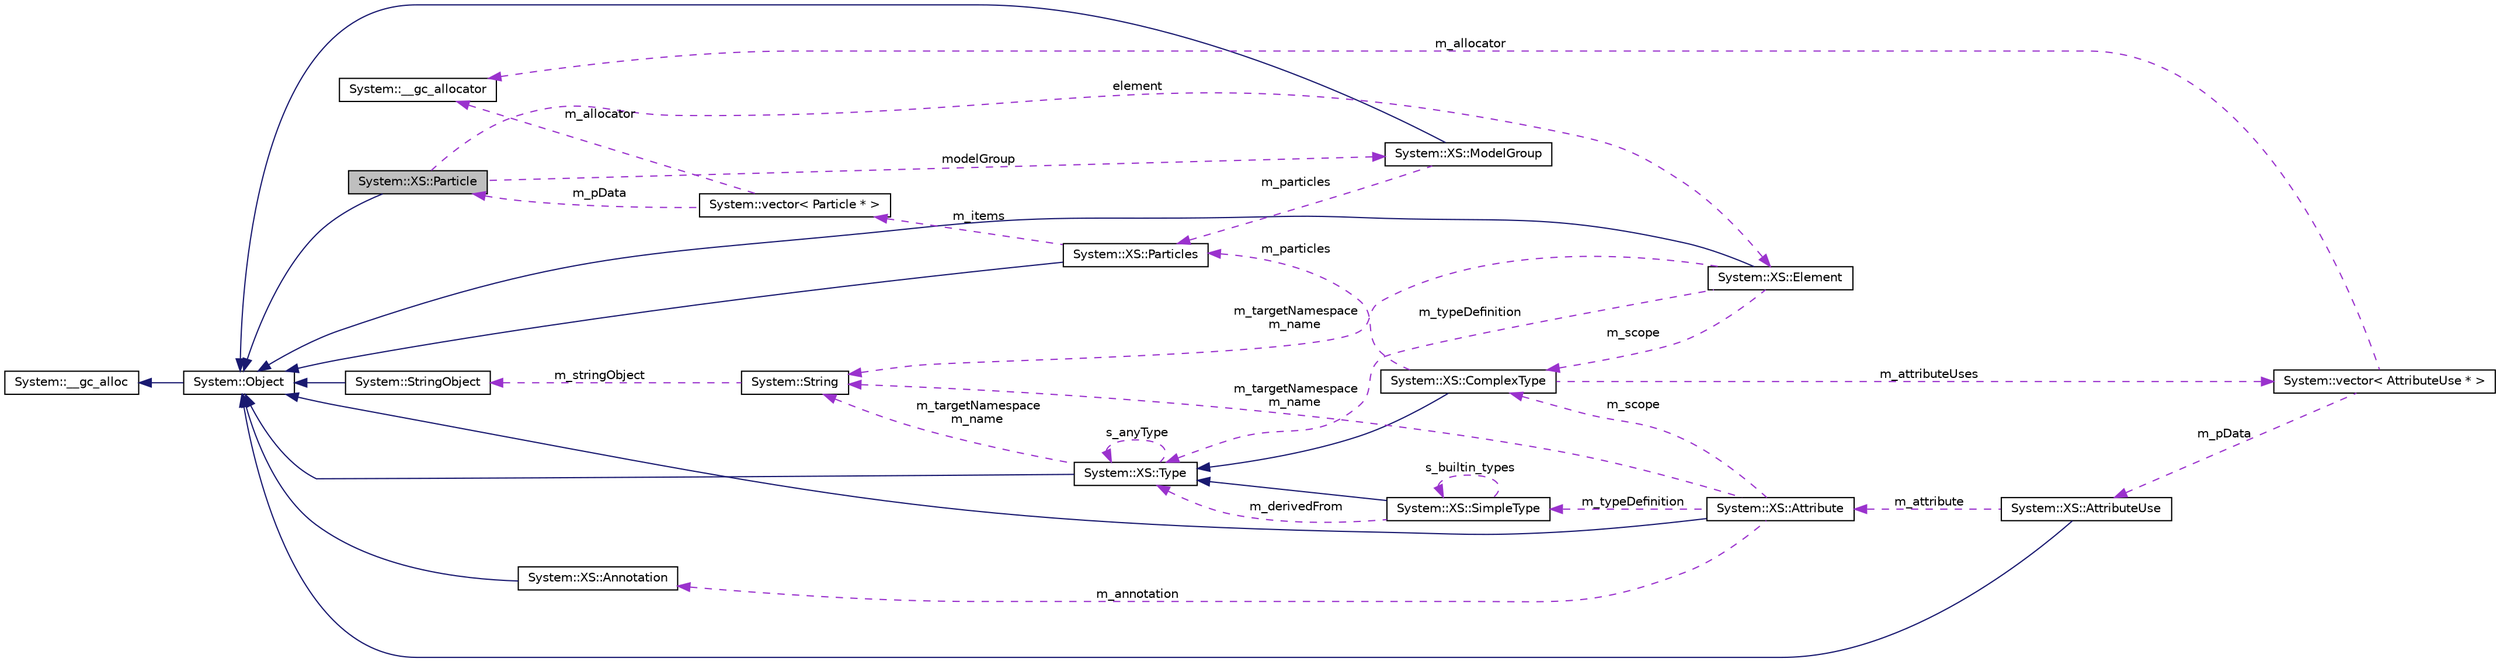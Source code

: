 digraph G
{
  edge [fontname="Helvetica",fontsize="10",labelfontname="Helvetica",labelfontsize="10"];
  node [fontname="Helvetica",fontsize="10",shape=record];
  rankdir="LR";
  Node1 [label="System::XS::Particle",height=0.2,width=0.4,color="black", fillcolor="grey75", style="filled" fontcolor="black"];
  Node2 -> Node1 [dir="back",color="midnightblue",fontsize="10",style="solid",fontname="Helvetica"];
  Node2 [label="System::Object",height=0.2,width=0.4,color="black", fillcolor="white", style="filled",URL="$class_system_1_1_object.html"];
  Node3 -> Node2 [dir="back",color="midnightblue",fontsize="10",style="solid",fontname="Helvetica"];
  Node3 [label="System::__gc_alloc",height=0.2,width=0.4,color="black", fillcolor="white", style="filled",URL="$class_system_1_1____gc__alloc.html"];
  Node4 -> Node1 [dir="back",color="darkorchid3",fontsize="10",style="dashed",label=" element" ,fontname="Helvetica"];
  Node4 [label="System::XS::Element",height=0.2,width=0.4,color="black", fillcolor="white", style="filled",URL="$class_system_1_1_x_s_1_1_element.html"];
  Node2 -> Node4 [dir="back",color="midnightblue",fontsize="10",style="solid",fontname="Helvetica"];
  Node5 -> Node4 [dir="back",color="darkorchid3",fontsize="10",style="dashed",label=" m_typeDefinition" ,fontname="Helvetica"];
  Node5 [label="System::XS::Type",height=0.2,width=0.4,color="black", fillcolor="white", style="filled",URL="$class_system_1_1_x_s_1_1_type.html"];
  Node2 -> Node5 [dir="back",color="midnightblue",fontsize="10",style="solid",fontname="Helvetica"];
  Node5 -> Node5 [dir="back",color="darkorchid3",fontsize="10",style="dashed",label=" s_anyType" ,fontname="Helvetica"];
  Node6 -> Node5 [dir="back",color="darkorchid3",fontsize="10",style="dashed",label=" m_targetNamespace\nm_name" ,fontname="Helvetica"];
  Node6 [label="System::String",height=0.2,width=0.4,color="black", fillcolor="white", style="filled",URL="$class_system_1_1_string.html"];
  Node7 -> Node6 [dir="back",color="darkorchid3",fontsize="10",style="dashed",label=" m_stringObject" ,fontname="Helvetica"];
  Node7 [label="System::StringObject",height=0.2,width=0.4,color="black", fillcolor="white", style="filled",URL="$class_system_1_1_string_object.html"];
  Node2 -> Node7 [dir="back",color="midnightblue",fontsize="10",style="solid",fontname="Helvetica"];
  Node8 -> Node4 [dir="back",color="darkorchid3",fontsize="10",style="dashed",label=" m_scope" ,fontname="Helvetica"];
  Node8 [label="System::XS::ComplexType",height=0.2,width=0.4,color="black", fillcolor="white", style="filled",URL="$class_system_1_1_x_s_1_1_complex_type.html"];
  Node5 -> Node8 [dir="back",color="midnightblue",fontsize="10",style="solid",fontname="Helvetica"];
  Node9 -> Node8 [dir="back",color="darkorchid3",fontsize="10",style="dashed",label=" m_attributeUses" ,fontname="Helvetica"];
  Node9 [label="System::vector\< AttributeUse * \>",height=0.2,width=0.4,color="black", fillcolor="white", style="filled",URL="$class_system_1_1vector.html"];
  Node10 -> Node9 [dir="back",color="darkorchid3",fontsize="10",style="dashed",label=" m_allocator" ,fontname="Helvetica"];
  Node10 [label="System::__gc_allocator",height=0.2,width=0.4,color="black", fillcolor="white", style="filled",URL="$class_system_1_1____gc__allocator.html"];
  Node11 -> Node9 [dir="back",color="darkorchid3",fontsize="10",style="dashed",label=" m_pData" ,fontname="Helvetica"];
  Node11 [label="System::XS::AttributeUse",height=0.2,width=0.4,color="black", fillcolor="white", style="filled",URL="$class_system_1_1_x_s_1_1_attribute_use.html"];
  Node2 -> Node11 [dir="back",color="midnightblue",fontsize="10",style="solid",fontname="Helvetica"];
  Node12 -> Node11 [dir="back",color="darkorchid3",fontsize="10",style="dashed",label=" m_attribute" ,fontname="Helvetica"];
  Node12 [label="System::XS::Attribute",height=0.2,width=0.4,color="black", fillcolor="white", style="filled",URL="$class_system_1_1_x_s_1_1_attribute.html"];
  Node2 -> Node12 [dir="back",color="midnightblue",fontsize="10",style="solid",fontname="Helvetica"];
  Node13 -> Node12 [dir="back",color="darkorchid3",fontsize="10",style="dashed",label=" m_typeDefinition" ,fontname="Helvetica"];
  Node13 [label="System::XS::SimpleType",height=0.2,width=0.4,color="black", fillcolor="white", style="filled",URL="$class_system_1_1_x_s_1_1_simple_type.html"];
  Node5 -> Node13 [dir="back",color="midnightblue",fontsize="10",style="solid",fontname="Helvetica"];
  Node13 -> Node13 [dir="back",color="darkorchid3",fontsize="10",style="dashed",label=" s_builtin_types" ,fontname="Helvetica"];
  Node5 -> Node13 [dir="back",color="darkorchid3",fontsize="10",style="dashed",label=" m_derivedFrom" ,fontname="Helvetica"];
  Node8 -> Node12 [dir="back",color="darkorchid3",fontsize="10",style="dashed",label=" m_scope" ,fontname="Helvetica"];
  Node14 -> Node12 [dir="back",color="darkorchid3",fontsize="10",style="dashed",label=" m_annotation" ,fontname="Helvetica"];
  Node14 [label="System::XS::Annotation",height=0.2,width=0.4,color="black", fillcolor="white", style="filled",URL="$class_system_1_1_x_s_1_1_annotation.html"];
  Node2 -> Node14 [dir="back",color="midnightblue",fontsize="10",style="solid",fontname="Helvetica"];
  Node6 -> Node12 [dir="back",color="darkorchid3",fontsize="10",style="dashed",label=" m_targetNamespace\nm_name" ,fontname="Helvetica"];
  Node15 -> Node8 [dir="back",color="darkorchid3",fontsize="10",style="dashed",label=" m_particles" ,fontname="Helvetica"];
  Node15 [label="System::XS::Particles",height=0.2,width=0.4,color="black", fillcolor="white", style="filled",URL="$class_system_1_1_x_s_1_1_particles.html"];
  Node2 -> Node15 [dir="back",color="midnightblue",fontsize="10",style="solid",fontname="Helvetica"];
  Node16 -> Node15 [dir="back",color="darkorchid3",fontsize="10",style="dashed",label=" m_items" ,fontname="Helvetica"];
  Node16 [label="System::vector\< Particle * \>",height=0.2,width=0.4,color="black", fillcolor="white", style="filled",URL="$class_system_1_1vector.html"];
  Node10 -> Node16 [dir="back",color="darkorchid3",fontsize="10",style="dashed",label=" m_allocator" ,fontname="Helvetica"];
  Node1 -> Node16 [dir="back",color="darkorchid3",fontsize="10",style="dashed",label=" m_pData" ,fontname="Helvetica"];
  Node6 -> Node4 [dir="back",color="darkorchid3",fontsize="10",style="dashed",label=" m_targetNamespace\nm_name" ,fontname="Helvetica"];
  Node17 -> Node1 [dir="back",color="darkorchid3",fontsize="10",style="dashed",label=" modelGroup" ,fontname="Helvetica"];
  Node17 [label="System::XS::ModelGroup",height=0.2,width=0.4,color="black", fillcolor="white", style="filled",URL="$class_system_1_1_x_s_1_1_model_group.html"];
  Node2 -> Node17 [dir="back",color="midnightblue",fontsize="10",style="solid",fontname="Helvetica"];
  Node15 -> Node17 [dir="back",color="darkorchid3",fontsize="10",style="dashed",label=" m_particles" ,fontname="Helvetica"];
}
